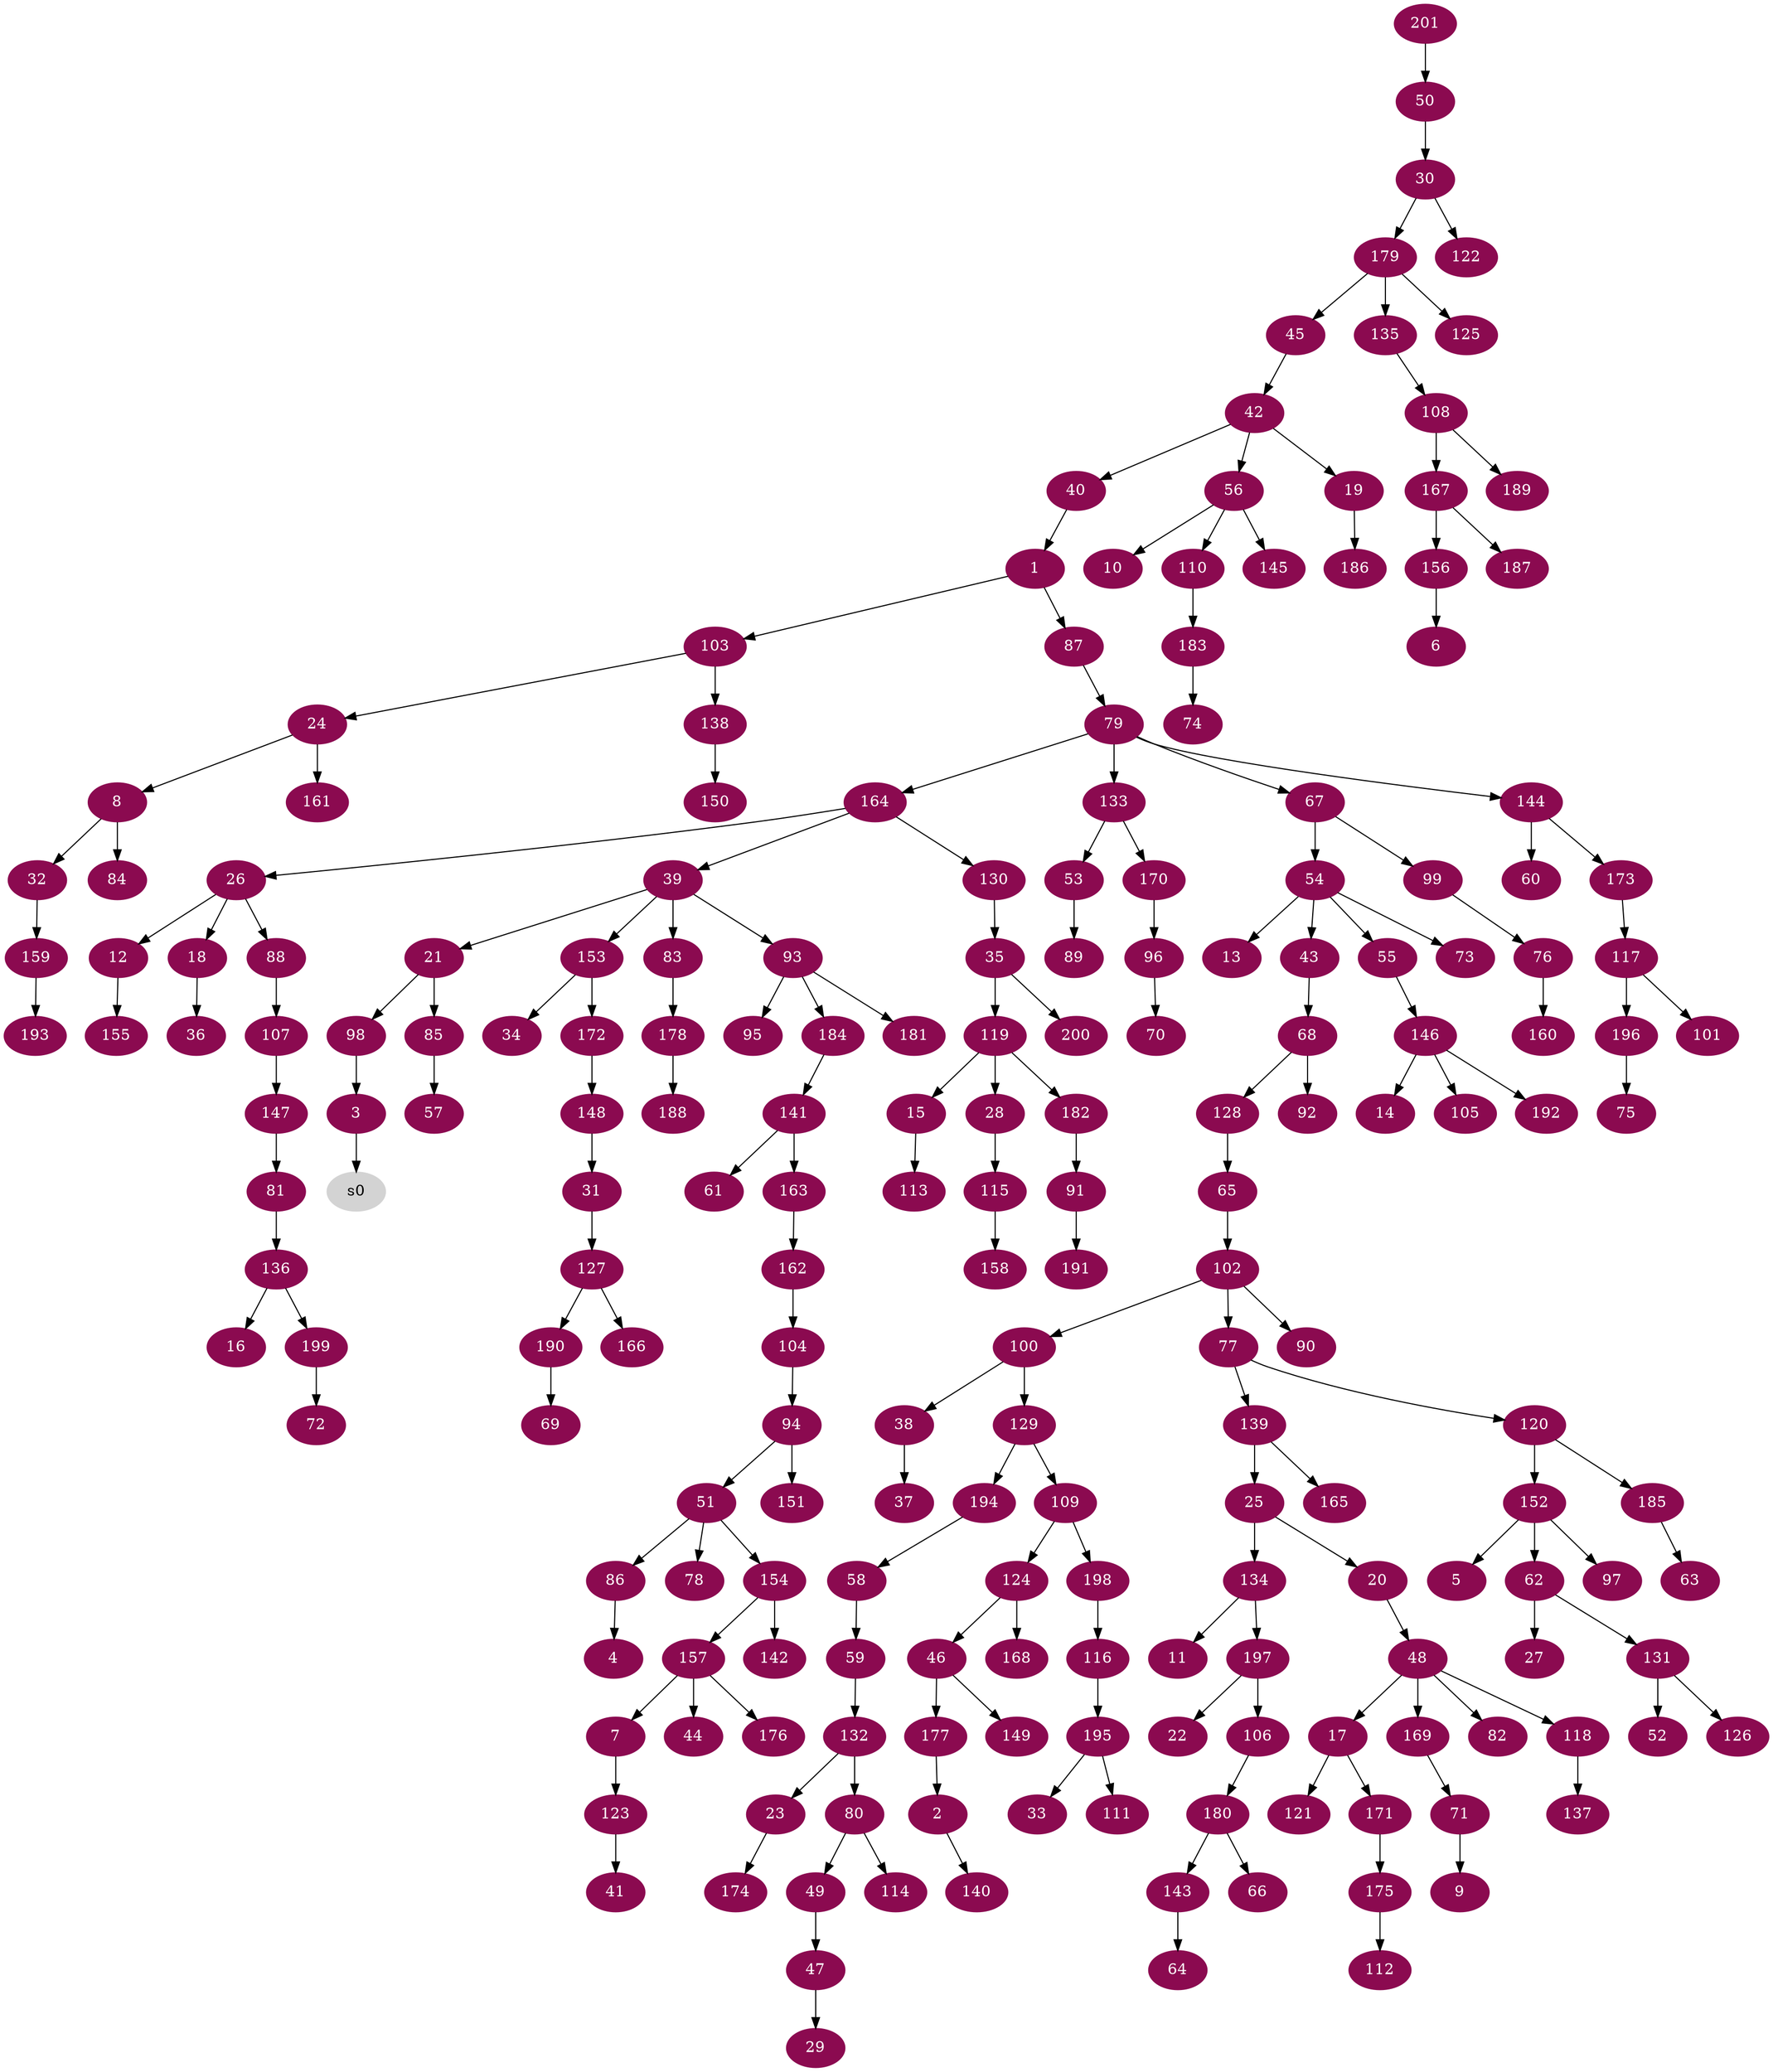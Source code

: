 digraph G {
node [color=deeppink4, style=filled, fontcolor=white];
40 -> 1;
177 -> 2;
98 -> 3;
86 -> 4;
152 -> 5;
156 -> 6;
157 -> 7;
24 -> 8;
71 -> 9;
56 -> 10;
134 -> 11;
26 -> 12;
54 -> 13;
146 -> 14;
119 -> 15;
136 -> 16;
48 -> 17;
26 -> 18;
42 -> 19;
25 -> 20;
39 -> 21;
197 -> 22;
132 -> 23;
103 -> 24;
139 -> 25;
164 -> 26;
62 -> 27;
119 -> 28;
47 -> 29;
50 -> 30;
148 -> 31;
8 -> 32;
195 -> 33;
153 -> 34;
130 -> 35;
18 -> 36;
38 -> 37;
100 -> 38;
164 -> 39;
42 -> 40;
123 -> 41;
45 -> 42;
54 -> 43;
157 -> 44;
179 -> 45;
124 -> 46;
49 -> 47;
20 -> 48;
80 -> 49;
201 -> 50;
94 -> 51;
131 -> 52;
133 -> 53;
67 -> 54;
54 -> 55;
42 -> 56;
85 -> 57;
194 -> 58;
58 -> 59;
144 -> 60;
141 -> 61;
152 -> 62;
185 -> 63;
143 -> 64;
128 -> 65;
180 -> 66;
79 -> 67;
43 -> 68;
190 -> 69;
96 -> 70;
169 -> 71;
199 -> 72;
54 -> 73;
183 -> 74;
196 -> 75;
99 -> 76;
102 -> 77;
51 -> 78;
87 -> 79;
132 -> 80;
147 -> 81;
48 -> 82;
39 -> 83;
8 -> 84;
21 -> 85;
51 -> 86;
1 -> 87;
26 -> 88;
53 -> 89;
102 -> 90;
182 -> 91;
68 -> 92;
39 -> 93;
104 -> 94;
93 -> 95;
170 -> 96;
152 -> 97;
21 -> 98;
67 -> 99;
102 -> 100;
117 -> 101;
65 -> 102;
1 -> 103;
162 -> 104;
146 -> 105;
197 -> 106;
88 -> 107;
135 -> 108;
129 -> 109;
56 -> 110;
195 -> 111;
175 -> 112;
15 -> 113;
80 -> 114;
28 -> 115;
198 -> 116;
173 -> 117;
48 -> 118;
35 -> 119;
77 -> 120;
17 -> 121;
30 -> 122;
7 -> 123;
109 -> 124;
179 -> 125;
131 -> 126;
31 -> 127;
68 -> 128;
100 -> 129;
164 -> 130;
62 -> 131;
59 -> 132;
79 -> 133;
25 -> 134;
179 -> 135;
81 -> 136;
118 -> 137;
103 -> 138;
77 -> 139;
2 -> 140;
184 -> 141;
154 -> 142;
180 -> 143;
79 -> 144;
56 -> 145;
55 -> 146;
107 -> 147;
172 -> 148;
46 -> 149;
138 -> 150;
94 -> 151;
120 -> 152;
39 -> 153;
51 -> 154;
12 -> 155;
167 -> 156;
154 -> 157;
115 -> 158;
32 -> 159;
76 -> 160;
24 -> 161;
163 -> 162;
141 -> 163;
79 -> 164;
139 -> 165;
127 -> 166;
108 -> 167;
124 -> 168;
48 -> 169;
133 -> 170;
17 -> 171;
153 -> 172;
144 -> 173;
23 -> 174;
171 -> 175;
157 -> 176;
46 -> 177;
83 -> 178;
30 -> 179;
106 -> 180;
93 -> 181;
119 -> 182;
110 -> 183;
93 -> 184;
120 -> 185;
19 -> 186;
167 -> 187;
178 -> 188;
108 -> 189;
127 -> 190;
91 -> 191;
146 -> 192;
159 -> 193;
129 -> 194;
116 -> 195;
117 -> 196;
134 -> 197;
109 -> 198;
136 -> 199;
35 -> 200;
node [color=lightgrey, style=filled, fontcolor=black];
3 -> s0;
}
